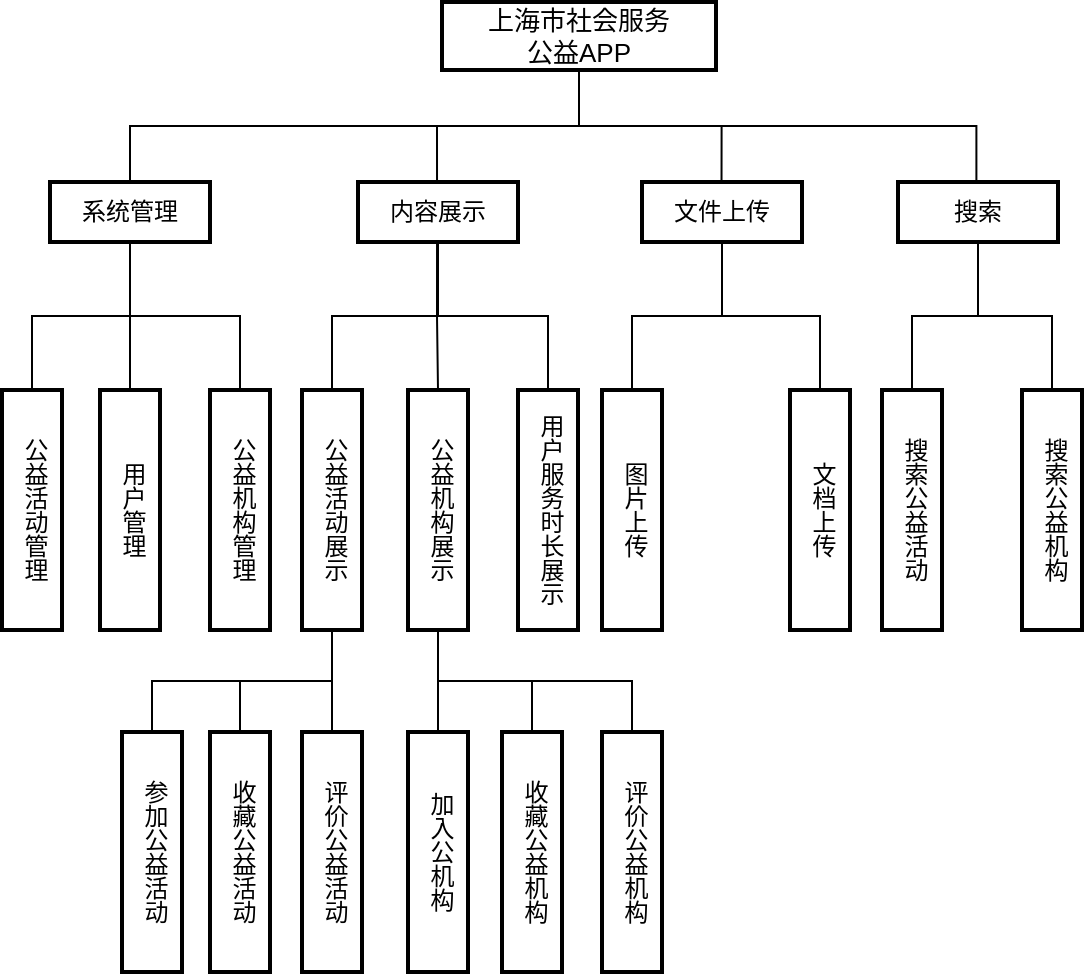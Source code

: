 <mxfile version="24.5.5" type="github">
  <diagram name="第 1 页" id="-kqoxcvFXzQrsogLjHwA">
    <mxGraphModel dx="2261" dy="738" grid="1" gridSize="10" guides="1" tooltips="1" connect="1" arrows="1" fold="1" page="1" pageScale="1" pageWidth="827" pageHeight="1169" math="0" shadow="0">
      <root>
        <mxCell id="0" />
        <mxCell id="1" parent="0" />
        <mxCell id="NWrH1Y_pdx2X8KljkGmp-30" value="上海市社会服务&#xa;公益APP" style="whiteSpace=wrap;strokeWidth=2;flipV=1;direction=east;horizontal=1;verticalAlign=middle;rounded=0;fontSize=13;" parent="1" vertex="1">
          <mxGeometry x="210" y="160" width="137" height="34" as="geometry" />
        </mxCell>
        <mxCell id="NWrH1Y_pdx2X8KljkGmp-31" value="系统管理" style="whiteSpace=wrap;strokeWidth=2;flipV=1;direction=east;horizontal=1;verticalAlign=middle;rounded=0;" parent="1" vertex="1">
          <mxGeometry x="14" y="250" width="80" height="30" as="geometry" />
        </mxCell>
        <mxCell id="NWrH1Y_pdx2X8KljkGmp-32" value="公益活动管理" style="whiteSpace=wrap;strokeWidth=2;flipV=1;direction=east;horizontal=1;verticalAlign=middle;textDirection=vertical-rl;rounded=0;" parent="1" vertex="1">
          <mxGeometry x="-10" y="354" width="30" height="120" as="geometry" />
        </mxCell>
        <mxCell id="NWrH1Y_pdx2X8KljkGmp-33" value="用户管理" style="whiteSpace=wrap;strokeWidth=2;flipV=1;direction=east;horizontal=1;verticalAlign=middle;textDirection=vertical-rl;rounded=0;" parent="1" vertex="1">
          <mxGeometry x="39" y="354" width="30" height="120" as="geometry" />
        </mxCell>
        <mxCell id="NWrH1Y_pdx2X8KljkGmp-34" value="公益机构管理" style="whiteSpace=wrap;strokeWidth=2;flipV=1;direction=east;horizontal=1;verticalAlign=middle;textDirection=vertical-rl;rounded=0;" parent="1" vertex="1">
          <mxGeometry x="94" y="354" width="30" height="120" as="geometry" />
        </mxCell>
        <mxCell id="NWrH1Y_pdx2X8KljkGmp-35" value="内容展示" style="whiteSpace=wrap;strokeWidth=2;flipV=1;direction=east;horizontal=1;verticalAlign=middle;rounded=0;" parent="1" vertex="1">
          <mxGeometry x="168" y="250" width="80" height="30" as="geometry" />
        </mxCell>
        <mxCell id="NWrH1Y_pdx2X8KljkGmp-36" value="文件上传" style="whiteSpace=wrap;strokeWidth=2;flipV=1;direction=east;horizontal=1;verticalAlign=middle;rounded=0;" parent="1" vertex="1">
          <mxGeometry x="310" y="250" width="80" height="30" as="geometry" />
        </mxCell>
        <mxCell id="NWrH1Y_pdx2X8KljkGmp-37" value="搜索" style="whiteSpace=wrap;strokeWidth=2;flipV=1;direction=east;horizontal=1;verticalAlign=middle;rounded=0;" parent="1" vertex="1">
          <mxGeometry x="438" y="250" width="80" height="30" as="geometry" />
        </mxCell>
        <mxCell id="NWrH1Y_pdx2X8KljkGmp-71" style="edgeStyle=orthogonalEdgeStyle;rounded=0;orthogonalLoop=1;jettySize=auto;html=1;exitX=0.5;exitY=1;exitDx=0;exitDy=0;entryX=0.5;entryY=0;entryDx=0;entryDy=0;endArrow=none;endFill=0;" parent="1" source="NWrH1Y_pdx2X8KljkGmp-38" target="NWrH1Y_pdx2X8KljkGmp-59" edge="1">
          <mxGeometry relative="1" as="geometry" />
        </mxCell>
        <mxCell id="NWrH1Y_pdx2X8KljkGmp-72" style="edgeStyle=orthogonalEdgeStyle;rounded=0;orthogonalLoop=1;jettySize=auto;html=1;exitX=0.5;exitY=1;exitDx=0;exitDy=0;endArrow=none;endFill=0;" parent="1" source="NWrH1Y_pdx2X8KljkGmp-38" target="NWrH1Y_pdx2X8KljkGmp-60" edge="1">
          <mxGeometry relative="1" as="geometry" />
        </mxCell>
        <mxCell id="NWrH1Y_pdx2X8KljkGmp-73" style="edgeStyle=orthogonalEdgeStyle;rounded=0;orthogonalLoop=1;jettySize=auto;html=1;exitX=0.5;exitY=1;exitDx=0;exitDy=0;entryX=0.5;entryY=0;entryDx=0;entryDy=0;endArrow=none;endFill=0;" parent="1" source="NWrH1Y_pdx2X8KljkGmp-38" target="NWrH1Y_pdx2X8KljkGmp-61" edge="1">
          <mxGeometry relative="1" as="geometry" />
        </mxCell>
        <mxCell id="NWrH1Y_pdx2X8KljkGmp-38" value="公益活动展示" style="whiteSpace=wrap;strokeWidth=2;flipV=1;direction=east;horizontal=1;verticalAlign=middle;textDirection=vertical-rl;rounded=0;" parent="1" vertex="1">
          <mxGeometry x="140" y="354" width="30" height="120" as="geometry" />
        </mxCell>
        <mxCell id="NWrH1Y_pdx2X8KljkGmp-68" style="edgeStyle=orthogonalEdgeStyle;rounded=0;orthogonalLoop=1;jettySize=auto;html=1;exitX=0.5;exitY=1;exitDx=0;exitDy=0;entryX=0.5;entryY=0;entryDx=0;entryDy=0;endArrow=none;endFill=0;" parent="1" source="NWrH1Y_pdx2X8KljkGmp-39" target="NWrH1Y_pdx2X8KljkGmp-67" edge="1">
          <mxGeometry relative="1" as="geometry" />
        </mxCell>
        <mxCell id="NWrH1Y_pdx2X8KljkGmp-69" style="edgeStyle=orthogonalEdgeStyle;rounded=0;orthogonalLoop=1;jettySize=auto;html=1;exitX=0.5;exitY=1;exitDx=0;exitDy=0;endArrow=none;endFill=0;" parent="1" source="NWrH1Y_pdx2X8KljkGmp-39" target="NWrH1Y_pdx2X8KljkGmp-66" edge="1">
          <mxGeometry relative="1" as="geometry" />
        </mxCell>
        <mxCell id="NWrH1Y_pdx2X8KljkGmp-70" style="edgeStyle=orthogonalEdgeStyle;rounded=0;orthogonalLoop=1;jettySize=auto;html=1;exitX=0.5;exitY=1;exitDx=0;exitDy=0;entryX=0.5;entryY=0;entryDx=0;entryDy=0;endArrow=none;endFill=0;" parent="1" source="NWrH1Y_pdx2X8KljkGmp-39" target="NWrH1Y_pdx2X8KljkGmp-65" edge="1">
          <mxGeometry relative="1" as="geometry" />
        </mxCell>
        <mxCell id="NWrH1Y_pdx2X8KljkGmp-39" value="公益机构展示" style="whiteSpace=wrap;strokeWidth=2;flipV=1;direction=east;horizontal=1;verticalAlign=middle;textDirection=vertical-rl;rounded=0;" parent="1" vertex="1">
          <mxGeometry x="193" y="354" width="30" height="120" as="geometry" />
        </mxCell>
        <mxCell id="NWrH1Y_pdx2X8KljkGmp-40" value="用户服务时长展示" style="whiteSpace=wrap;strokeWidth=2;flipV=1;direction=east;horizontal=1;verticalAlign=middle;align=center;labelPosition=center;verticalLabelPosition=middle;textDirection=vertical-rl;rounded=0;" parent="1" vertex="1">
          <mxGeometry x="248" y="354" width="30" height="120" as="geometry" />
        </mxCell>
        <mxCell id="NWrH1Y_pdx2X8KljkGmp-41" value="图片上传" style="whiteSpace=wrap;strokeWidth=2;flipV=1;direction=east;horizontal=1;verticalAlign=middle;textDirection=vertical-rl;rounded=0;" parent="1" vertex="1">
          <mxGeometry x="290" y="354" width="30" height="120" as="geometry" />
        </mxCell>
        <mxCell id="NWrH1Y_pdx2X8KljkGmp-42" value="文档上传" style="whiteSpace=wrap;strokeWidth=2;flipV=1;direction=east;horizontal=1;verticalAlign=middle;textDirection=vertical-rl;rounded=0;" parent="1" vertex="1">
          <mxGeometry x="384" y="354" width="30" height="120" as="geometry" />
        </mxCell>
        <mxCell id="NWrH1Y_pdx2X8KljkGmp-43" value="搜索公益活动" style="whiteSpace=wrap;strokeWidth=2;flipV=1;direction=east;horizontal=1;verticalAlign=middle;textDirection=vertical-rl;rounded=0;" parent="1" vertex="1">
          <mxGeometry x="430" y="354" width="30" height="120" as="geometry" />
        </mxCell>
        <mxCell id="NWrH1Y_pdx2X8KljkGmp-44" value="搜索公益机构" style="whiteSpace=wrap;strokeWidth=2;flipV=1;direction=east;horizontal=1;verticalAlign=middle;textDirection=vertical-rl;rounded=0;" parent="1" vertex="1">
          <mxGeometry x="500" y="354" width="30" height="120" as="geometry" />
        </mxCell>
        <mxCell id="NWrH1Y_pdx2X8KljkGmp-45" value="" style="startArrow=none;endArrow=none;rounded=0;orthogonal=1;horizontal=1;verticalAlign=middle;edgeStyle=orthogonalEdgeStyle;exitX=0.5;exitY=1;exitDx=0;exitDy=0;endFill=0;" parent="1" source="NWrH1Y_pdx2X8KljkGmp-30" target="NWrH1Y_pdx2X8KljkGmp-31" edge="1">
          <mxGeometry relative="1" as="geometry" />
        </mxCell>
        <mxCell id="NWrH1Y_pdx2X8KljkGmp-46" value="" style="startArrow=none;endArrow=none;rounded=0;orthogonal=1;horizontal=1;verticalAlign=middle;edgeStyle=orthogonalEdgeStyle;exitX=0.5;exitY=1;exitDx=0;exitDy=0;endFill=0;" parent="1" source="NWrH1Y_pdx2X8KljkGmp-31" target="NWrH1Y_pdx2X8KljkGmp-32" edge="1">
          <mxGeometry relative="1" as="geometry" />
        </mxCell>
        <mxCell id="NWrH1Y_pdx2X8KljkGmp-47" value="" style="startArrow=none;endArrow=none;exitX=0.5;exitY=1;entryX=0.5;entryY=0;rounded=0;orthogonal=1;exitDx=0;exitDy=0;entryDx=0;entryDy=0;horizontal=1;verticalAlign=middle;edgeStyle=orthogonalEdgeStyle;endFill=0;" parent="1" source="NWrH1Y_pdx2X8KljkGmp-31" target="NWrH1Y_pdx2X8KljkGmp-33" edge="1">
          <mxGeometry relative="1" as="geometry" />
        </mxCell>
        <mxCell id="NWrH1Y_pdx2X8KljkGmp-48" value="" style="startArrow=none;endArrow=none;exitX=0.5;exitY=1;entryX=0.5;entryY=0;rounded=0;orthogonal=1;exitDx=0;exitDy=0;entryDx=0;entryDy=0;horizontal=1;verticalAlign=middle;edgeStyle=orthogonalEdgeStyle;endFill=0;" parent="1" source="NWrH1Y_pdx2X8KljkGmp-31" target="NWrH1Y_pdx2X8KljkGmp-34" edge="1">
          <mxGeometry relative="1" as="geometry" />
        </mxCell>
        <mxCell id="NWrH1Y_pdx2X8KljkGmp-49" value="" style="startArrow=none;endArrow=none;exitX=0.5;exitY=1;entryX=0.494;entryY=0;rounded=0;orthogonal=1;exitDx=0;exitDy=0;entryDx=0;entryDy=0;horizontal=1;verticalAlign=middle;edgeStyle=orthogonalEdgeStyle;endFill=0;" parent="1" source="NWrH1Y_pdx2X8KljkGmp-30" target="NWrH1Y_pdx2X8KljkGmp-35" edge="1">
          <mxGeometry relative="1" as="geometry" />
        </mxCell>
        <mxCell id="NWrH1Y_pdx2X8KljkGmp-50" value="" style="startArrow=none;endArrow=none;entryX=0.497;entryY=0;rounded=0;orthogonal=1;entryDx=0;entryDy=0;horizontal=1;verticalAlign=middle;edgeStyle=orthogonalEdgeStyle;exitX=0.5;exitY=1;exitDx=0;exitDy=0;endFill=0;" parent="1" source="NWrH1Y_pdx2X8KljkGmp-30" target="NWrH1Y_pdx2X8KljkGmp-36" edge="1">
          <mxGeometry relative="1" as="geometry">
            <mxPoint x="460" y="50" as="sourcePoint" />
          </mxGeometry>
        </mxCell>
        <mxCell id="NWrH1Y_pdx2X8KljkGmp-51" value="" style="startArrow=none;endArrow=none;exitX=0.5;exitY=1;entryX=0.49;entryY=0;rounded=0;orthogonal=1;exitDx=0;exitDy=0;entryDx=0;entryDy=0;horizontal=1;verticalAlign=middle;edgeStyle=orthogonalEdgeStyle;endFill=0;" parent="1" source="NWrH1Y_pdx2X8KljkGmp-30" target="NWrH1Y_pdx2X8KljkGmp-37" edge="1">
          <mxGeometry relative="1" as="geometry" />
        </mxCell>
        <mxCell id="NWrH1Y_pdx2X8KljkGmp-52" value="" style="startArrow=none;endArrow=none;rounded=0;orthogonal=1;horizontal=1;verticalAlign=middle;edgeStyle=orthogonalEdgeStyle;exitX=0.5;exitY=1;exitDx=0;exitDy=0;endFill=0;" parent="1" source="NWrH1Y_pdx2X8KljkGmp-35" target="NWrH1Y_pdx2X8KljkGmp-38" edge="1">
          <mxGeometry relative="1" as="geometry" />
        </mxCell>
        <mxCell id="NWrH1Y_pdx2X8KljkGmp-53" value="" style="startArrow=none;endArrow=none;exitX=0.494;exitY=1;entryX=0.5;entryY=0;rounded=0;orthogonal=1;exitDx=0;exitDy=0;entryDx=0;entryDy=0;horizontal=1;verticalAlign=middle;edgeStyle=orthogonalEdgeStyle;endFill=0;" parent="1" source="NWrH1Y_pdx2X8KljkGmp-35" target="NWrH1Y_pdx2X8KljkGmp-39" edge="1">
          <mxGeometry relative="1" as="geometry" />
        </mxCell>
        <mxCell id="NWrH1Y_pdx2X8KljkGmp-54" value="" style="startArrow=none;endArrow=none;exitX=0.5;exitY=1;entryX=0.5;entryY=0;rounded=0;orthogonal=1;exitDx=0;exitDy=0;entryDx=0;entryDy=0;horizontal=1;verticalAlign=middle;edgeStyle=orthogonalEdgeStyle;endFill=0;" parent="1" source="NWrH1Y_pdx2X8KljkGmp-35" target="NWrH1Y_pdx2X8KljkGmp-40" edge="1">
          <mxGeometry relative="1" as="geometry" />
        </mxCell>
        <mxCell id="NWrH1Y_pdx2X8KljkGmp-55" value="" style="startArrow=none;endArrow=none;rounded=0;orthogonal=1;horizontal=1;verticalAlign=middle;edgeStyle=orthogonalEdgeStyle;exitX=0.5;exitY=1;exitDx=0;exitDy=0;endFill=0;" parent="1" source="NWrH1Y_pdx2X8KljkGmp-36" target="NWrH1Y_pdx2X8KljkGmp-41" edge="1">
          <mxGeometry relative="1" as="geometry" />
        </mxCell>
        <mxCell id="NWrH1Y_pdx2X8KljkGmp-56" value="" style="startArrow=none;endArrow=none;exitX=0.5;exitY=1;entryX=0.5;entryY=0;rounded=0;orthogonal=1;exitDx=0;exitDy=0;entryDx=0;entryDy=0;horizontal=1;verticalAlign=middle;edgeStyle=orthogonalEdgeStyle;endFill=0;" parent="1" source="NWrH1Y_pdx2X8KljkGmp-36" target="NWrH1Y_pdx2X8KljkGmp-42" edge="1">
          <mxGeometry relative="1" as="geometry" />
        </mxCell>
        <mxCell id="NWrH1Y_pdx2X8KljkGmp-57" value="" style="startArrow=none;endArrow=none;rounded=0;orthogonal=1;horizontal=1;verticalAlign=middle;edgeStyle=orthogonalEdgeStyle;exitX=0.5;exitY=1;exitDx=0;exitDy=0;endFill=0;" parent="1" source="NWrH1Y_pdx2X8KljkGmp-37" target="NWrH1Y_pdx2X8KljkGmp-43" edge="1">
          <mxGeometry relative="1" as="geometry" />
        </mxCell>
        <mxCell id="NWrH1Y_pdx2X8KljkGmp-58" value="" style="startArrow=none;endArrow=none;exitX=0.5;exitY=1;entryX=0.5;entryY=0;rounded=0;orthogonal=1;exitDx=0;exitDy=0;entryDx=0;entryDy=0;horizontal=1;verticalAlign=middle;edgeStyle=orthogonalEdgeStyle;endFill=0;" parent="1" source="NWrH1Y_pdx2X8KljkGmp-37" target="NWrH1Y_pdx2X8KljkGmp-44" edge="1">
          <mxGeometry relative="1" as="geometry" />
        </mxCell>
        <mxCell id="NWrH1Y_pdx2X8KljkGmp-59" value="评价公益活动" style="whiteSpace=wrap;strokeWidth=2;flipV=1;direction=east;horizontal=1;verticalAlign=middle;textDirection=vertical-rl;rounded=0;" parent="1" vertex="1">
          <mxGeometry x="140" y="525" width="30" height="120" as="geometry" />
        </mxCell>
        <mxCell id="NWrH1Y_pdx2X8KljkGmp-60" value="收藏公益活动" style="whiteSpace=wrap;strokeWidth=2;flipV=1;direction=east;horizontal=1;verticalAlign=middle;textDirection=vertical-rl;rounded=0;" parent="1" vertex="1">
          <mxGeometry x="94" y="525" width="30" height="120" as="geometry" />
        </mxCell>
        <mxCell id="NWrH1Y_pdx2X8KljkGmp-61" value="参加公益活动" style="whiteSpace=wrap;strokeWidth=2;flipV=1;direction=east;horizontal=1;verticalAlign=middle;textDirection=vertical-rl;rounded=0;" parent="1" vertex="1">
          <mxGeometry x="50" y="525" width="30" height="120" as="geometry" />
        </mxCell>
        <mxCell id="NWrH1Y_pdx2X8KljkGmp-65" value="评价公益机构" style="whiteSpace=wrap;strokeWidth=2;flipV=1;direction=east;horizontal=1;verticalAlign=middle;textDirection=vertical-rl;rounded=0;" parent="1" vertex="1">
          <mxGeometry x="290" y="525" width="30" height="120" as="geometry" />
        </mxCell>
        <mxCell id="NWrH1Y_pdx2X8KljkGmp-66" value="收藏公益机构" style="whiteSpace=wrap;strokeWidth=2;flipV=1;direction=east;horizontal=1;verticalAlign=middle;textDirection=vertical-rl;rounded=0;" parent="1" vertex="1">
          <mxGeometry x="240" y="525" width="30" height="120" as="geometry" />
        </mxCell>
        <mxCell id="NWrH1Y_pdx2X8KljkGmp-67" value="加入公机构" style="whiteSpace=wrap;strokeWidth=2;flipV=1;direction=east;horizontal=1;verticalAlign=middle;textDirection=vertical-rl;rounded=0;" parent="1" vertex="1">
          <mxGeometry x="193" y="525" width="30" height="120" as="geometry" />
        </mxCell>
      </root>
    </mxGraphModel>
  </diagram>
</mxfile>

